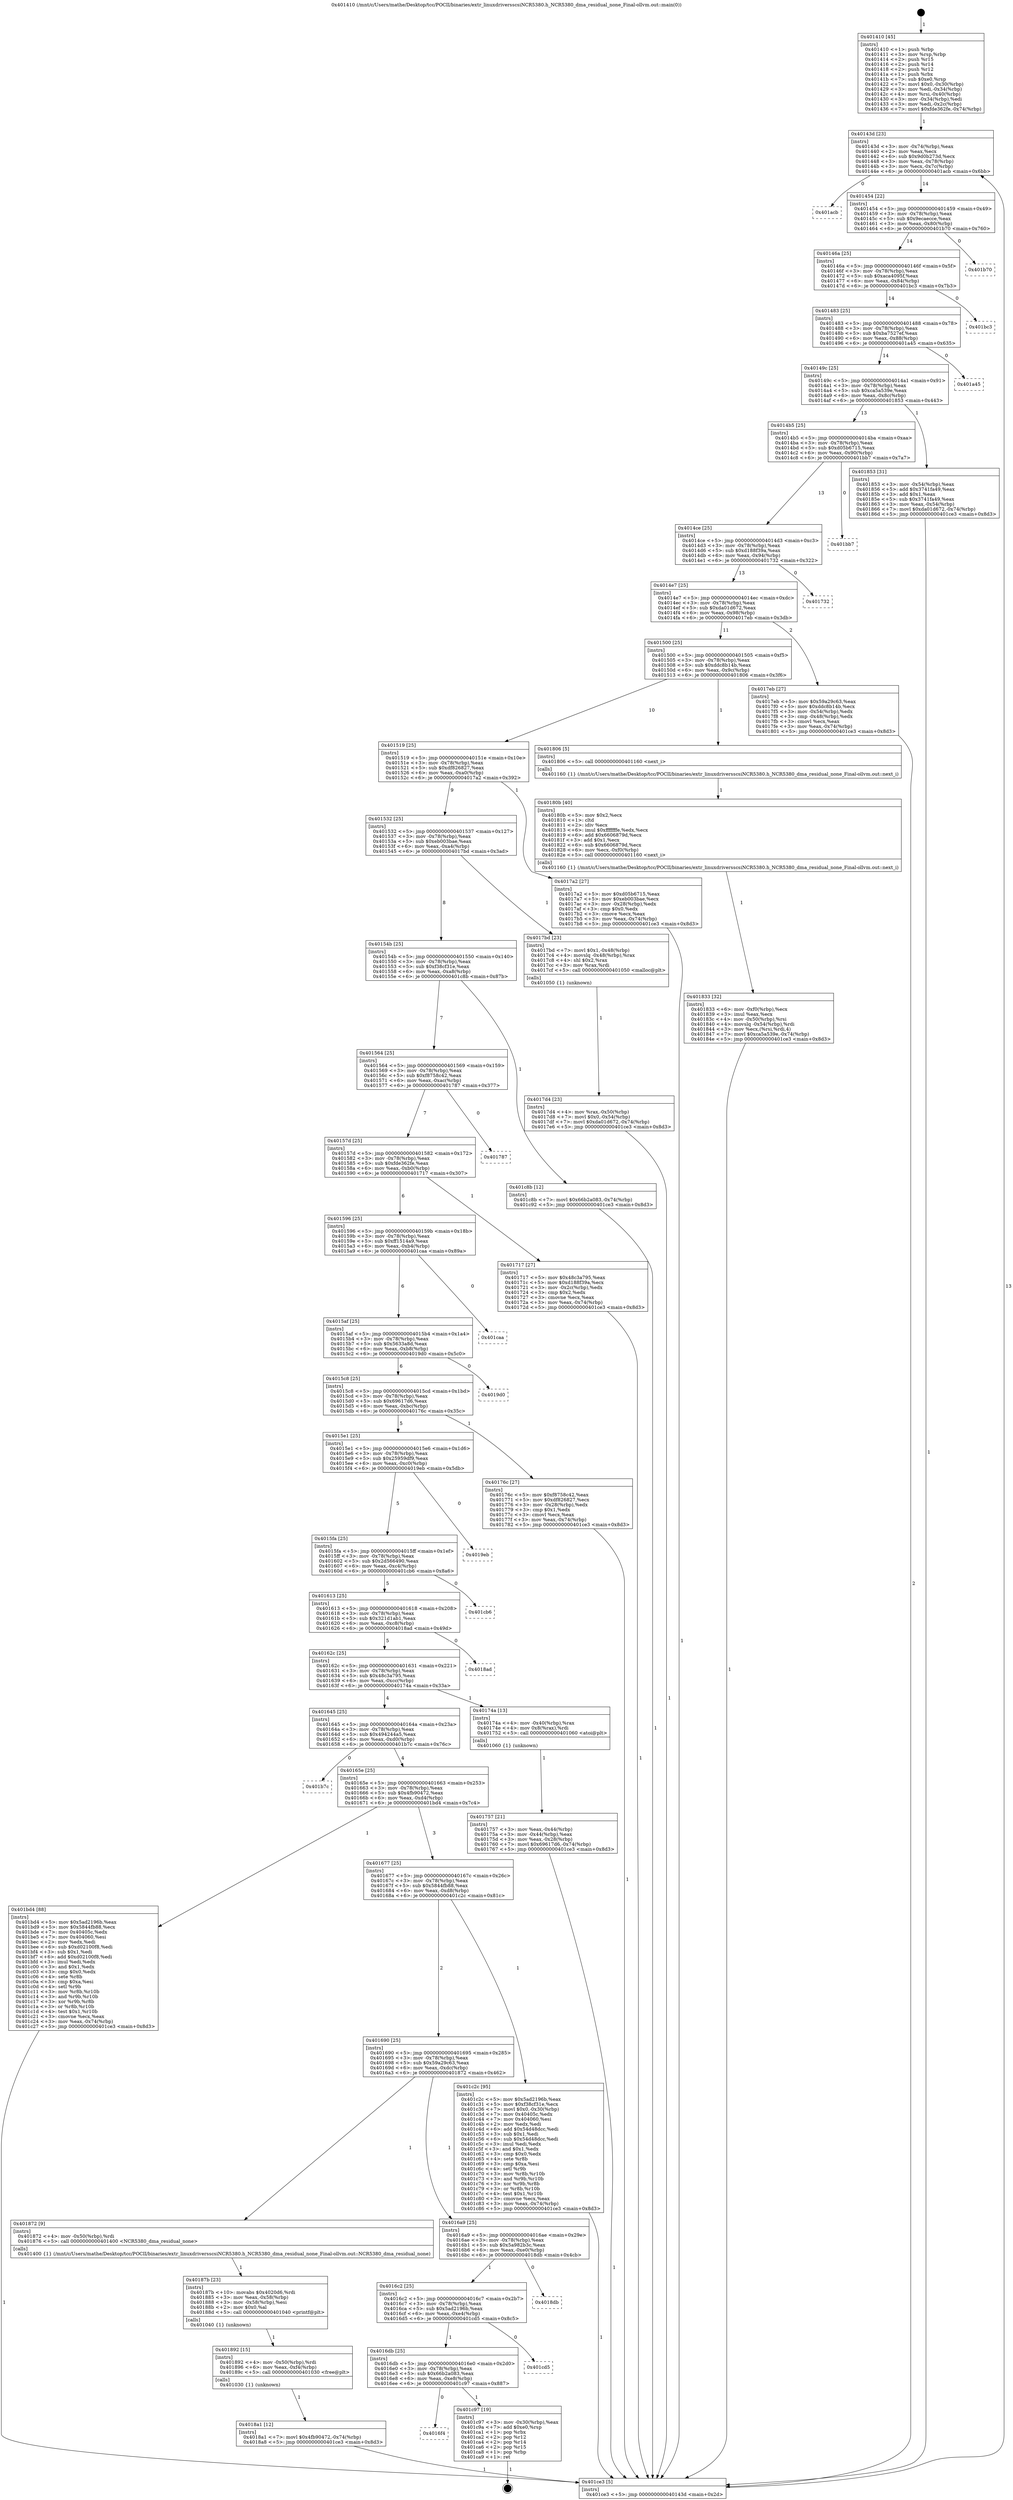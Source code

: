 digraph "0x401410" {
  label = "0x401410 (/mnt/c/Users/mathe/Desktop/tcc/POCII/binaries/extr_linuxdriversscsiNCR5380.h_NCR5380_dma_residual_none_Final-ollvm.out::main(0))"
  labelloc = "t"
  node[shape=record]

  Entry [label="",width=0.3,height=0.3,shape=circle,fillcolor=black,style=filled]
  "0x40143d" [label="{
     0x40143d [23]\l
     | [instrs]\l
     &nbsp;&nbsp;0x40143d \<+3\>: mov -0x74(%rbp),%eax\l
     &nbsp;&nbsp;0x401440 \<+2\>: mov %eax,%ecx\l
     &nbsp;&nbsp;0x401442 \<+6\>: sub $0x9d0b273d,%ecx\l
     &nbsp;&nbsp;0x401448 \<+3\>: mov %eax,-0x78(%rbp)\l
     &nbsp;&nbsp;0x40144b \<+3\>: mov %ecx,-0x7c(%rbp)\l
     &nbsp;&nbsp;0x40144e \<+6\>: je 0000000000401acb \<main+0x6bb\>\l
  }"]
  "0x401acb" [label="{
     0x401acb\l
  }", style=dashed]
  "0x401454" [label="{
     0x401454 [22]\l
     | [instrs]\l
     &nbsp;&nbsp;0x401454 \<+5\>: jmp 0000000000401459 \<main+0x49\>\l
     &nbsp;&nbsp;0x401459 \<+3\>: mov -0x78(%rbp),%eax\l
     &nbsp;&nbsp;0x40145c \<+5\>: sub $0x9ecaecce,%eax\l
     &nbsp;&nbsp;0x401461 \<+3\>: mov %eax,-0x80(%rbp)\l
     &nbsp;&nbsp;0x401464 \<+6\>: je 0000000000401b70 \<main+0x760\>\l
  }"]
  Exit [label="",width=0.3,height=0.3,shape=circle,fillcolor=black,style=filled,peripheries=2]
  "0x401b70" [label="{
     0x401b70\l
  }", style=dashed]
  "0x40146a" [label="{
     0x40146a [25]\l
     | [instrs]\l
     &nbsp;&nbsp;0x40146a \<+5\>: jmp 000000000040146f \<main+0x5f\>\l
     &nbsp;&nbsp;0x40146f \<+3\>: mov -0x78(%rbp),%eax\l
     &nbsp;&nbsp;0x401472 \<+5\>: sub $0xaca4095f,%eax\l
     &nbsp;&nbsp;0x401477 \<+6\>: mov %eax,-0x84(%rbp)\l
     &nbsp;&nbsp;0x40147d \<+6\>: je 0000000000401bc3 \<main+0x7b3\>\l
  }"]
  "0x4016f4" [label="{
     0x4016f4\l
  }", style=dashed]
  "0x401bc3" [label="{
     0x401bc3\l
  }", style=dashed]
  "0x401483" [label="{
     0x401483 [25]\l
     | [instrs]\l
     &nbsp;&nbsp;0x401483 \<+5\>: jmp 0000000000401488 \<main+0x78\>\l
     &nbsp;&nbsp;0x401488 \<+3\>: mov -0x78(%rbp),%eax\l
     &nbsp;&nbsp;0x40148b \<+5\>: sub $0xba7527ef,%eax\l
     &nbsp;&nbsp;0x401490 \<+6\>: mov %eax,-0x88(%rbp)\l
     &nbsp;&nbsp;0x401496 \<+6\>: je 0000000000401a45 \<main+0x635\>\l
  }"]
  "0x401c97" [label="{
     0x401c97 [19]\l
     | [instrs]\l
     &nbsp;&nbsp;0x401c97 \<+3\>: mov -0x30(%rbp),%eax\l
     &nbsp;&nbsp;0x401c9a \<+7\>: add $0xe0,%rsp\l
     &nbsp;&nbsp;0x401ca1 \<+1\>: pop %rbx\l
     &nbsp;&nbsp;0x401ca2 \<+2\>: pop %r12\l
     &nbsp;&nbsp;0x401ca4 \<+2\>: pop %r14\l
     &nbsp;&nbsp;0x401ca6 \<+2\>: pop %r15\l
     &nbsp;&nbsp;0x401ca8 \<+1\>: pop %rbp\l
     &nbsp;&nbsp;0x401ca9 \<+1\>: ret\l
  }"]
  "0x401a45" [label="{
     0x401a45\l
  }", style=dashed]
  "0x40149c" [label="{
     0x40149c [25]\l
     | [instrs]\l
     &nbsp;&nbsp;0x40149c \<+5\>: jmp 00000000004014a1 \<main+0x91\>\l
     &nbsp;&nbsp;0x4014a1 \<+3\>: mov -0x78(%rbp),%eax\l
     &nbsp;&nbsp;0x4014a4 \<+5\>: sub $0xca5a539e,%eax\l
     &nbsp;&nbsp;0x4014a9 \<+6\>: mov %eax,-0x8c(%rbp)\l
     &nbsp;&nbsp;0x4014af \<+6\>: je 0000000000401853 \<main+0x443\>\l
  }"]
  "0x4016db" [label="{
     0x4016db [25]\l
     | [instrs]\l
     &nbsp;&nbsp;0x4016db \<+5\>: jmp 00000000004016e0 \<main+0x2d0\>\l
     &nbsp;&nbsp;0x4016e0 \<+3\>: mov -0x78(%rbp),%eax\l
     &nbsp;&nbsp;0x4016e3 \<+5\>: sub $0x66b2a083,%eax\l
     &nbsp;&nbsp;0x4016e8 \<+6\>: mov %eax,-0xe8(%rbp)\l
     &nbsp;&nbsp;0x4016ee \<+6\>: je 0000000000401c97 \<main+0x887\>\l
  }"]
  "0x401853" [label="{
     0x401853 [31]\l
     | [instrs]\l
     &nbsp;&nbsp;0x401853 \<+3\>: mov -0x54(%rbp),%eax\l
     &nbsp;&nbsp;0x401856 \<+5\>: add $0x3741fa49,%eax\l
     &nbsp;&nbsp;0x40185b \<+3\>: add $0x1,%eax\l
     &nbsp;&nbsp;0x40185e \<+5\>: sub $0x3741fa49,%eax\l
     &nbsp;&nbsp;0x401863 \<+3\>: mov %eax,-0x54(%rbp)\l
     &nbsp;&nbsp;0x401866 \<+7\>: movl $0xda01d672,-0x74(%rbp)\l
     &nbsp;&nbsp;0x40186d \<+5\>: jmp 0000000000401ce3 \<main+0x8d3\>\l
  }"]
  "0x4014b5" [label="{
     0x4014b5 [25]\l
     | [instrs]\l
     &nbsp;&nbsp;0x4014b5 \<+5\>: jmp 00000000004014ba \<main+0xaa\>\l
     &nbsp;&nbsp;0x4014ba \<+3\>: mov -0x78(%rbp),%eax\l
     &nbsp;&nbsp;0x4014bd \<+5\>: sub $0xd05b6715,%eax\l
     &nbsp;&nbsp;0x4014c2 \<+6\>: mov %eax,-0x90(%rbp)\l
     &nbsp;&nbsp;0x4014c8 \<+6\>: je 0000000000401bb7 \<main+0x7a7\>\l
  }"]
  "0x401cd5" [label="{
     0x401cd5\l
  }", style=dashed]
  "0x401bb7" [label="{
     0x401bb7\l
  }", style=dashed]
  "0x4014ce" [label="{
     0x4014ce [25]\l
     | [instrs]\l
     &nbsp;&nbsp;0x4014ce \<+5\>: jmp 00000000004014d3 \<main+0xc3\>\l
     &nbsp;&nbsp;0x4014d3 \<+3\>: mov -0x78(%rbp),%eax\l
     &nbsp;&nbsp;0x4014d6 \<+5\>: sub $0xd188f39a,%eax\l
     &nbsp;&nbsp;0x4014db \<+6\>: mov %eax,-0x94(%rbp)\l
     &nbsp;&nbsp;0x4014e1 \<+6\>: je 0000000000401732 \<main+0x322\>\l
  }"]
  "0x4016c2" [label="{
     0x4016c2 [25]\l
     | [instrs]\l
     &nbsp;&nbsp;0x4016c2 \<+5\>: jmp 00000000004016c7 \<main+0x2b7\>\l
     &nbsp;&nbsp;0x4016c7 \<+3\>: mov -0x78(%rbp),%eax\l
     &nbsp;&nbsp;0x4016ca \<+5\>: sub $0x5ad2196b,%eax\l
     &nbsp;&nbsp;0x4016cf \<+6\>: mov %eax,-0xe4(%rbp)\l
     &nbsp;&nbsp;0x4016d5 \<+6\>: je 0000000000401cd5 \<main+0x8c5\>\l
  }"]
  "0x401732" [label="{
     0x401732\l
  }", style=dashed]
  "0x4014e7" [label="{
     0x4014e7 [25]\l
     | [instrs]\l
     &nbsp;&nbsp;0x4014e7 \<+5\>: jmp 00000000004014ec \<main+0xdc\>\l
     &nbsp;&nbsp;0x4014ec \<+3\>: mov -0x78(%rbp),%eax\l
     &nbsp;&nbsp;0x4014ef \<+5\>: sub $0xda01d672,%eax\l
     &nbsp;&nbsp;0x4014f4 \<+6\>: mov %eax,-0x98(%rbp)\l
     &nbsp;&nbsp;0x4014fa \<+6\>: je 00000000004017eb \<main+0x3db\>\l
  }"]
  "0x4018db" [label="{
     0x4018db\l
  }", style=dashed]
  "0x4017eb" [label="{
     0x4017eb [27]\l
     | [instrs]\l
     &nbsp;&nbsp;0x4017eb \<+5\>: mov $0x59a29c63,%eax\l
     &nbsp;&nbsp;0x4017f0 \<+5\>: mov $0xddc8b14b,%ecx\l
     &nbsp;&nbsp;0x4017f5 \<+3\>: mov -0x54(%rbp),%edx\l
     &nbsp;&nbsp;0x4017f8 \<+3\>: cmp -0x48(%rbp),%edx\l
     &nbsp;&nbsp;0x4017fb \<+3\>: cmovl %ecx,%eax\l
     &nbsp;&nbsp;0x4017fe \<+3\>: mov %eax,-0x74(%rbp)\l
     &nbsp;&nbsp;0x401801 \<+5\>: jmp 0000000000401ce3 \<main+0x8d3\>\l
  }"]
  "0x401500" [label="{
     0x401500 [25]\l
     | [instrs]\l
     &nbsp;&nbsp;0x401500 \<+5\>: jmp 0000000000401505 \<main+0xf5\>\l
     &nbsp;&nbsp;0x401505 \<+3\>: mov -0x78(%rbp),%eax\l
     &nbsp;&nbsp;0x401508 \<+5\>: sub $0xddc8b14b,%eax\l
     &nbsp;&nbsp;0x40150d \<+6\>: mov %eax,-0x9c(%rbp)\l
     &nbsp;&nbsp;0x401513 \<+6\>: je 0000000000401806 \<main+0x3f6\>\l
  }"]
  "0x4018a1" [label="{
     0x4018a1 [12]\l
     | [instrs]\l
     &nbsp;&nbsp;0x4018a1 \<+7\>: movl $0x4fb90472,-0x74(%rbp)\l
     &nbsp;&nbsp;0x4018a8 \<+5\>: jmp 0000000000401ce3 \<main+0x8d3\>\l
  }"]
  "0x401806" [label="{
     0x401806 [5]\l
     | [instrs]\l
     &nbsp;&nbsp;0x401806 \<+5\>: call 0000000000401160 \<next_i\>\l
     | [calls]\l
     &nbsp;&nbsp;0x401160 \{1\} (/mnt/c/Users/mathe/Desktop/tcc/POCII/binaries/extr_linuxdriversscsiNCR5380.h_NCR5380_dma_residual_none_Final-ollvm.out::next_i)\l
  }"]
  "0x401519" [label="{
     0x401519 [25]\l
     | [instrs]\l
     &nbsp;&nbsp;0x401519 \<+5\>: jmp 000000000040151e \<main+0x10e\>\l
     &nbsp;&nbsp;0x40151e \<+3\>: mov -0x78(%rbp),%eax\l
     &nbsp;&nbsp;0x401521 \<+5\>: sub $0xdf826827,%eax\l
     &nbsp;&nbsp;0x401526 \<+6\>: mov %eax,-0xa0(%rbp)\l
     &nbsp;&nbsp;0x40152c \<+6\>: je 00000000004017a2 \<main+0x392\>\l
  }"]
  "0x401892" [label="{
     0x401892 [15]\l
     | [instrs]\l
     &nbsp;&nbsp;0x401892 \<+4\>: mov -0x50(%rbp),%rdi\l
     &nbsp;&nbsp;0x401896 \<+6\>: mov %eax,-0xf4(%rbp)\l
     &nbsp;&nbsp;0x40189c \<+5\>: call 0000000000401030 \<free@plt\>\l
     | [calls]\l
     &nbsp;&nbsp;0x401030 \{1\} (unknown)\l
  }"]
  "0x4017a2" [label="{
     0x4017a2 [27]\l
     | [instrs]\l
     &nbsp;&nbsp;0x4017a2 \<+5\>: mov $0xd05b6715,%eax\l
     &nbsp;&nbsp;0x4017a7 \<+5\>: mov $0xeb003bae,%ecx\l
     &nbsp;&nbsp;0x4017ac \<+3\>: mov -0x28(%rbp),%edx\l
     &nbsp;&nbsp;0x4017af \<+3\>: cmp $0x0,%edx\l
     &nbsp;&nbsp;0x4017b2 \<+3\>: cmove %ecx,%eax\l
     &nbsp;&nbsp;0x4017b5 \<+3\>: mov %eax,-0x74(%rbp)\l
     &nbsp;&nbsp;0x4017b8 \<+5\>: jmp 0000000000401ce3 \<main+0x8d3\>\l
  }"]
  "0x401532" [label="{
     0x401532 [25]\l
     | [instrs]\l
     &nbsp;&nbsp;0x401532 \<+5\>: jmp 0000000000401537 \<main+0x127\>\l
     &nbsp;&nbsp;0x401537 \<+3\>: mov -0x78(%rbp),%eax\l
     &nbsp;&nbsp;0x40153a \<+5\>: sub $0xeb003bae,%eax\l
     &nbsp;&nbsp;0x40153f \<+6\>: mov %eax,-0xa4(%rbp)\l
     &nbsp;&nbsp;0x401545 \<+6\>: je 00000000004017bd \<main+0x3ad\>\l
  }"]
  "0x40187b" [label="{
     0x40187b [23]\l
     | [instrs]\l
     &nbsp;&nbsp;0x40187b \<+10\>: movabs $0x4020d6,%rdi\l
     &nbsp;&nbsp;0x401885 \<+3\>: mov %eax,-0x58(%rbp)\l
     &nbsp;&nbsp;0x401888 \<+3\>: mov -0x58(%rbp),%esi\l
     &nbsp;&nbsp;0x40188b \<+2\>: mov $0x0,%al\l
     &nbsp;&nbsp;0x40188d \<+5\>: call 0000000000401040 \<printf@plt\>\l
     | [calls]\l
     &nbsp;&nbsp;0x401040 \{1\} (unknown)\l
  }"]
  "0x4017bd" [label="{
     0x4017bd [23]\l
     | [instrs]\l
     &nbsp;&nbsp;0x4017bd \<+7\>: movl $0x1,-0x48(%rbp)\l
     &nbsp;&nbsp;0x4017c4 \<+4\>: movslq -0x48(%rbp),%rax\l
     &nbsp;&nbsp;0x4017c8 \<+4\>: shl $0x2,%rax\l
     &nbsp;&nbsp;0x4017cc \<+3\>: mov %rax,%rdi\l
     &nbsp;&nbsp;0x4017cf \<+5\>: call 0000000000401050 \<malloc@plt\>\l
     | [calls]\l
     &nbsp;&nbsp;0x401050 \{1\} (unknown)\l
  }"]
  "0x40154b" [label="{
     0x40154b [25]\l
     | [instrs]\l
     &nbsp;&nbsp;0x40154b \<+5\>: jmp 0000000000401550 \<main+0x140\>\l
     &nbsp;&nbsp;0x401550 \<+3\>: mov -0x78(%rbp),%eax\l
     &nbsp;&nbsp;0x401553 \<+5\>: sub $0xf38cf31e,%eax\l
     &nbsp;&nbsp;0x401558 \<+6\>: mov %eax,-0xa8(%rbp)\l
     &nbsp;&nbsp;0x40155e \<+6\>: je 0000000000401c8b \<main+0x87b\>\l
  }"]
  "0x4016a9" [label="{
     0x4016a9 [25]\l
     | [instrs]\l
     &nbsp;&nbsp;0x4016a9 \<+5\>: jmp 00000000004016ae \<main+0x29e\>\l
     &nbsp;&nbsp;0x4016ae \<+3\>: mov -0x78(%rbp),%eax\l
     &nbsp;&nbsp;0x4016b1 \<+5\>: sub $0x5a982b3c,%eax\l
     &nbsp;&nbsp;0x4016b6 \<+6\>: mov %eax,-0xe0(%rbp)\l
     &nbsp;&nbsp;0x4016bc \<+6\>: je 00000000004018db \<main+0x4cb\>\l
  }"]
  "0x401c8b" [label="{
     0x401c8b [12]\l
     | [instrs]\l
     &nbsp;&nbsp;0x401c8b \<+7\>: movl $0x66b2a083,-0x74(%rbp)\l
     &nbsp;&nbsp;0x401c92 \<+5\>: jmp 0000000000401ce3 \<main+0x8d3\>\l
  }"]
  "0x401564" [label="{
     0x401564 [25]\l
     | [instrs]\l
     &nbsp;&nbsp;0x401564 \<+5\>: jmp 0000000000401569 \<main+0x159\>\l
     &nbsp;&nbsp;0x401569 \<+3\>: mov -0x78(%rbp),%eax\l
     &nbsp;&nbsp;0x40156c \<+5\>: sub $0xf8758c42,%eax\l
     &nbsp;&nbsp;0x401571 \<+6\>: mov %eax,-0xac(%rbp)\l
     &nbsp;&nbsp;0x401577 \<+6\>: je 0000000000401787 \<main+0x377\>\l
  }"]
  "0x401872" [label="{
     0x401872 [9]\l
     | [instrs]\l
     &nbsp;&nbsp;0x401872 \<+4\>: mov -0x50(%rbp),%rdi\l
     &nbsp;&nbsp;0x401876 \<+5\>: call 0000000000401400 \<NCR5380_dma_residual_none\>\l
     | [calls]\l
     &nbsp;&nbsp;0x401400 \{1\} (/mnt/c/Users/mathe/Desktop/tcc/POCII/binaries/extr_linuxdriversscsiNCR5380.h_NCR5380_dma_residual_none_Final-ollvm.out::NCR5380_dma_residual_none)\l
  }"]
  "0x401787" [label="{
     0x401787\l
  }", style=dashed]
  "0x40157d" [label="{
     0x40157d [25]\l
     | [instrs]\l
     &nbsp;&nbsp;0x40157d \<+5\>: jmp 0000000000401582 \<main+0x172\>\l
     &nbsp;&nbsp;0x401582 \<+3\>: mov -0x78(%rbp),%eax\l
     &nbsp;&nbsp;0x401585 \<+5\>: sub $0xfde362fe,%eax\l
     &nbsp;&nbsp;0x40158a \<+6\>: mov %eax,-0xb0(%rbp)\l
     &nbsp;&nbsp;0x401590 \<+6\>: je 0000000000401717 \<main+0x307\>\l
  }"]
  "0x401690" [label="{
     0x401690 [25]\l
     | [instrs]\l
     &nbsp;&nbsp;0x401690 \<+5\>: jmp 0000000000401695 \<main+0x285\>\l
     &nbsp;&nbsp;0x401695 \<+3\>: mov -0x78(%rbp),%eax\l
     &nbsp;&nbsp;0x401698 \<+5\>: sub $0x59a29c63,%eax\l
     &nbsp;&nbsp;0x40169d \<+6\>: mov %eax,-0xdc(%rbp)\l
     &nbsp;&nbsp;0x4016a3 \<+6\>: je 0000000000401872 \<main+0x462\>\l
  }"]
  "0x401717" [label="{
     0x401717 [27]\l
     | [instrs]\l
     &nbsp;&nbsp;0x401717 \<+5\>: mov $0x48c3a795,%eax\l
     &nbsp;&nbsp;0x40171c \<+5\>: mov $0xd188f39a,%ecx\l
     &nbsp;&nbsp;0x401721 \<+3\>: mov -0x2c(%rbp),%edx\l
     &nbsp;&nbsp;0x401724 \<+3\>: cmp $0x2,%edx\l
     &nbsp;&nbsp;0x401727 \<+3\>: cmovne %ecx,%eax\l
     &nbsp;&nbsp;0x40172a \<+3\>: mov %eax,-0x74(%rbp)\l
     &nbsp;&nbsp;0x40172d \<+5\>: jmp 0000000000401ce3 \<main+0x8d3\>\l
  }"]
  "0x401596" [label="{
     0x401596 [25]\l
     | [instrs]\l
     &nbsp;&nbsp;0x401596 \<+5\>: jmp 000000000040159b \<main+0x18b\>\l
     &nbsp;&nbsp;0x40159b \<+3\>: mov -0x78(%rbp),%eax\l
     &nbsp;&nbsp;0x40159e \<+5\>: sub $0xff1514a9,%eax\l
     &nbsp;&nbsp;0x4015a3 \<+6\>: mov %eax,-0xb4(%rbp)\l
     &nbsp;&nbsp;0x4015a9 \<+6\>: je 0000000000401caa \<main+0x89a\>\l
  }"]
  "0x401ce3" [label="{
     0x401ce3 [5]\l
     | [instrs]\l
     &nbsp;&nbsp;0x401ce3 \<+5\>: jmp 000000000040143d \<main+0x2d\>\l
  }"]
  "0x401410" [label="{
     0x401410 [45]\l
     | [instrs]\l
     &nbsp;&nbsp;0x401410 \<+1\>: push %rbp\l
     &nbsp;&nbsp;0x401411 \<+3\>: mov %rsp,%rbp\l
     &nbsp;&nbsp;0x401414 \<+2\>: push %r15\l
     &nbsp;&nbsp;0x401416 \<+2\>: push %r14\l
     &nbsp;&nbsp;0x401418 \<+2\>: push %r12\l
     &nbsp;&nbsp;0x40141a \<+1\>: push %rbx\l
     &nbsp;&nbsp;0x40141b \<+7\>: sub $0xe0,%rsp\l
     &nbsp;&nbsp;0x401422 \<+7\>: movl $0x0,-0x30(%rbp)\l
     &nbsp;&nbsp;0x401429 \<+3\>: mov %edi,-0x34(%rbp)\l
     &nbsp;&nbsp;0x40142c \<+4\>: mov %rsi,-0x40(%rbp)\l
     &nbsp;&nbsp;0x401430 \<+3\>: mov -0x34(%rbp),%edi\l
     &nbsp;&nbsp;0x401433 \<+3\>: mov %edi,-0x2c(%rbp)\l
     &nbsp;&nbsp;0x401436 \<+7\>: movl $0xfde362fe,-0x74(%rbp)\l
  }"]
  "0x401c2c" [label="{
     0x401c2c [95]\l
     | [instrs]\l
     &nbsp;&nbsp;0x401c2c \<+5\>: mov $0x5ad2196b,%eax\l
     &nbsp;&nbsp;0x401c31 \<+5\>: mov $0xf38cf31e,%ecx\l
     &nbsp;&nbsp;0x401c36 \<+7\>: movl $0x0,-0x30(%rbp)\l
     &nbsp;&nbsp;0x401c3d \<+7\>: mov 0x40405c,%edx\l
     &nbsp;&nbsp;0x401c44 \<+7\>: mov 0x404060,%esi\l
     &nbsp;&nbsp;0x401c4b \<+2\>: mov %edx,%edi\l
     &nbsp;&nbsp;0x401c4d \<+6\>: add $0x54d48dcc,%edi\l
     &nbsp;&nbsp;0x401c53 \<+3\>: sub $0x1,%edi\l
     &nbsp;&nbsp;0x401c56 \<+6\>: sub $0x54d48dcc,%edi\l
     &nbsp;&nbsp;0x401c5c \<+3\>: imul %edi,%edx\l
     &nbsp;&nbsp;0x401c5f \<+3\>: and $0x1,%edx\l
     &nbsp;&nbsp;0x401c62 \<+3\>: cmp $0x0,%edx\l
     &nbsp;&nbsp;0x401c65 \<+4\>: sete %r8b\l
     &nbsp;&nbsp;0x401c69 \<+3\>: cmp $0xa,%esi\l
     &nbsp;&nbsp;0x401c6c \<+4\>: setl %r9b\l
     &nbsp;&nbsp;0x401c70 \<+3\>: mov %r8b,%r10b\l
     &nbsp;&nbsp;0x401c73 \<+3\>: and %r9b,%r10b\l
     &nbsp;&nbsp;0x401c76 \<+3\>: xor %r9b,%r8b\l
     &nbsp;&nbsp;0x401c79 \<+3\>: or %r8b,%r10b\l
     &nbsp;&nbsp;0x401c7c \<+4\>: test $0x1,%r10b\l
     &nbsp;&nbsp;0x401c80 \<+3\>: cmovne %ecx,%eax\l
     &nbsp;&nbsp;0x401c83 \<+3\>: mov %eax,-0x74(%rbp)\l
     &nbsp;&nbsp;0x401c86 \<+5\>: jmp 0000000000401ce3 \<main+0x8d3\>\l
  }"]
  "0x401caa" [label="{
     0x401caa\l
  }", style=dashed]
  "0x4015af" [label="{
     0x4015af [25]\l
     | [instrs]\l
     &nbsp;&nbsp;0x4015af \<+5\>: jmp 00000000004015b4 \<main+0x1a4\>\l
     &nbsp;&nbsp;0x4015b4 \<+3\>: mov -0x78(%rbp),%eax\l
     &nbsp;&nbsp;0x4015b7 \<+5\>: sub $0x5633a8d,%eax\l
     &nbsp;&nbsp;0x4015bc \<+6\>: mov %eax,-0xb8(%rbp)\l
     &nbsp;&nbsp;0x4015c2 \<+6\>: je 00000000004019d0 \<main+0x5c0\>\l
  }"]
  "0x401677" [label="{
     0x401677 [25]\l
     | [instrs]\l
     &nbsp;&nbsp;0x401677 \<+5\>: jmp 000000000040167c \<main+0x26c\>\l
     &nbsp;&nbsp;0x40167c \<+3\>: mov -0x78(%rbp),%eax\l
     &nbsp;&nbsp;0x40167f \<+5\>: sub $0x5844fb88,%eax\l
     &nbsp;&nbsp;0x401684 \<+6\>: mov %eax,-0xd8(%rbp)\l
     &nbsp;&nbsp;0x40168a \<+6\>: je 0000000000401c2c \<main+0x81c\>\l
  }"]
  "0x4019d0" [label="{
     0x4019d0\l
  }", style=dashed]
  "0x4015c8" [label="{
     0x4015c8 [25]\l
     | [instrs]\l
     &nbsp;&nbsp;0x4015c8 \<+5\>: jmp 00000000004015cd \<main+0x1bd\>\l
     &nbsp;&nbsp;0x4015cd \<+3\>: mov -0x78(%rbp),%eax\l
     &nbsp;&nbsp;0x4015d0 \<+5\>: sub $0x69617d6,%eax\l
     &nbsp;&nbsp;0x4015d5 \<+6\>: mov %eax,-0xbc(%rbp)\l
     &nbsp;&nbsp;0x4015db \<+6\>: je 000000000040176c \<main+0x35c\>\l
  }"]
  "0x401bd4" [label="{
     0x401bd4 [88]\l
     | [instrs]\l
     &nbsp;&nbsp;0x401bd4 \<+5\>: mov $0x5ad2196b,%eax\l
     &nbsp;&nbsp;0x401bd9 \<+5\>: mov $0x5844fb88,%ecx\l
     &nbsp;&nbsp;0x401bde \<+7\>: mov 0x40405c,%edx\l
     &nbsp;&nbsp;0x401be5 \<+7\>: mov 0x404060,%esi\l
     &nbsp;&nbsp;0x401bec \<+2\>: mov %edx,%edi\l
     &nbsp;&nbsp;0x401bee \<+6\>: sub $0xd02100f8,%edi\l
     &nbsp;&nbsp;0x401bf4 \<+3\>: sub $0x1,%edi\l
     &nbsp;&nbsp;0x401bf7 \<+6\>: add $0xd02100f8,%edi\l
     &nbsp;&nbsp;0x401bfd \<+3\>: imul %edi,%edx\l
     &nbsp;&nbsp;0x401c00 \<+3\>: and $0x1,%edx\l
     &nbsp;&nbsp;0x401c03 \<+3\>: cmp $0x0,%edx\l
     &nbsp;&nbsp;0x401c06 \<+4\>: sete %r8b\l
     &nbsp;&nbsp;0x401c0a \<+3\>: cmp $0xa,%esi\l
     &nbsp;&nbsp;0x401c0d \<+4\>: setl %r9b\l
     &nbsp;&nbsp;0x401c11 \<+3\>: mov %r8b,%r10b\l
     &nbsp;&nbsp;0x401c14 \<+3\>: and %r9b,%r10b\l
     &nbsp;&nbsp;0x401c17 \<+3\>: xor %r9b,%r8b\l
     &nbsp;&nbsp;0x401c1a \<+3\>: or %r8b,%r10b\l
     &nbsp;&nbsp;0x401c1d \<+4\>: test $0x1,%r10b\l
     &nbsp;&nbsp;0x401c21 \<+3\>: cmovne %ecx,%eax\l
     &nbsp;&nbsp;0x401c24 \<+3\>: mov %eax,-0x74(%rbp)\l
     &nbsp;&nbsp;0x401c27 \<+5\>: jmp 0000000000401ce3 \<main+0x8d3\>\l
  }"]
  "0x40176c" [label="{
     0x40176c [27]\l
     | [instrs]\l
     &nbsp;&nbsp;0x40176c \<+5\>: mov $0xf8758c42,%eax\l
     &nbsp;&nbsp;0x401771 \<+5\>: mov $0xdf826827,%ecx\l
     &nbsp;&nbsp;0x401776 \<+3\>: mov -0x28(%rbp),%edx\l
     &nbsp;&nbsp;0x401779 \<+3\>: cmp $0x1,%edx\l
     &nbsp;&nbsp;0x40177c \<+3\>: cmovl %ecx,%eax\l
     &nbsp;&nbsp;0x40177f \<+3\>: mov %eax,-0x74(%rbp)\l
     &nbsp;&nbsp;0x401782 \<+5\>: jmp 0000000000401ce3 \<main+0x8d3\>\l
  }"]
  "0x4015e1" [label="{
     0x4015e1 [25]\l
     | [instrs]\l
     &nbsp;&nbsp;0x4015e1 \<+5\>: jmp 00000000004015e6 \<main+0x1d6\>\l
     &nbsp;&nbsp;0x4015e6 \<+3\>: mov -0x78(%rbp),%eax\l
     &nbsp;&nbsp;0x4015e9 \<+5\>: sub $0x25959df9,%eax\l
     &nbsp;&nbsp;0x4015ee \<+6\>: mov %eax,-0xc0(%rbp)\l
     &nbsp;&nbsp;0x4015f4 \<+6\>: je 00000000004019eb \<main+0x5db\>\l
  }"]
  "0x40165e" [label="{
     0x40165e [25]\l
     | [instrs]\l
     &nbsp;&nbsp;0x40165e \<+5\>: jmp 0000000000401663 \<main+0x253\>\l
     &nbsp;&nbsp;0x401663 \<+3\>: mov -0x78(%rbp),%eax\l
     &nbsp;&nbsp;0x401666 \<+5\>: sub $0x4fb90472,%eax\l
     &nbsp;&nbsp;0x40166b \<+6\>: mov %eax,-0xd4(%rbp)\l
     &nbsp;&nbsp;0x401671 \<+6\>: je 0000000000401bd4 \<main+0x7c4\>\l
  }"]
  "0x4019eb" [label="{
     0x4019eb\l
  }", style=dashed]
  "0x4015fa" [label="{
     0x4015fa [25]\l
     | [instrs]\l
     &nbsp;&nbsp;0x4015fa \<+5\>: jmp 00000000004015ff \<main+0x1ef\>\l
     &nbsp;&nbsp;0x4015ff \<+3\>: mov -0x78(%rbp),%eax\l
     &nbsp;&nbsp;0x401602 \<+5\>: sub $0x2d566490,%eax\l
     &nbsp;&nbsp;0x401607 \<+6\>: mov %eax,-0xc4(%rbp)\l
     &nbsp;&nbsp;0x40160d \<+6\>: je 0000000000401cb6 \<main+0x8a6\>\l
  }"]
  "0x401b7c" [label="{
     0x401b7c\l
  }", style=dashed]
  "0x401cb6" [label="{
     0x401cb6\l
  }", style=dashed]
  "0x401613" [label="{
     0x401613 [25]\l
     | [instrs]\l
     &nbsp;&nbsp;0x401613 \<+5\>: jmp 0000000000401618 \<main+0x208\>\l
     &nbsp;&nbsp;0x401618 \<+3\>: mov -0x78(%rbp),%eax\l
     &nbsp;&nbsp;0x40161b \<+5\>: sub $0x321d1ab1,%eax\l
     &nbsp;&nbsp;0x401620 \<+6\>: mov %eax,-0xc8(%rbp)\l
     &nbsp;&nbsp;0x401626 \<+6\>: je 00000000004018ad \<main+0x49d\>\l
  }"]
  "0x401833" [label="{
     0x401833 [32]\l
     | [instrs]\l
     &nbsp;&nbsp;0x401833 \<+6\>: mov -0xf0(%rbp),%ecx\l
     &nbsp;&nbsp;0x401839 \<+3\>: imul %eax,%ecx\l
     &nbsp;&nbsp;0x40183c \<+4\>: mov -0x50(%rbp),%rsi\l
     &nbsp;&nbsp;0x401840 \<+4\>: movslq -0x54(%rbp),%rdi\l
     &nbsp;&nbsp;0x401844 \<+3\>: mov %ecx,(%rsi,%rdi,4)\l
     &nbsp;&nbsp;0x401847 \<+7\>: movl $0xca5a539e,-0x74(%rbp)\l
     &nbsp;&nbsp;0x40184e \<+5\>: jmp 0000000000401ce3 \<main+0x8d3\>\l
  }"]
  "0x4018ad" [label="{
     0x4018ad\l
  }", style=dashed]
  "0x40162c" [label="{
     0x40162c [25]\l
     | [instrs]\l
     &nbsp;&nbsp;0x40162c \<+5\>: jmp 0000000000401631 \<main+0x221\>\l
     &nbsp;&nbsp;0x401631 \<+3\>: mov -0x78(%rbp),%eax\l
     &nbsp;&nbsp;0x401634 \<+5\>: sub $0x48c3a795,%eax\l
     &nbsp;&nbsp;0x401639 \<+6\>: mov %eax,-0xcc(%rbp)\l
     &nbsp;&nbsp;0x40163f \<+6\>: je 000000000040174a \<main+0x33a\>\l
  }"]
  "0x40180b" [label="{
     0x40180b [40]\l
     | [instrs]\l
     &nbsp;&nbsp;0x40180b \<+5\>: mov $0x2,%ecx\l
     &nbsp;&nbsp;0x401810 \<+1\>: cltd\l
     &nbsp;&nbsp;0x401811 \<+2\>: idiv %ecx\l
     &nbsp;&nbsp;0x401813 \<+6\>: imul $0xfffffffe,%edx,%ecx\l
     &nbsp;&nbsp;0x401819 \<+6\>: add $0x6606879d,%ecx\l
     &nbsp;&nbsp;0x40181f \<+3\>: add $0x1,%ecx\l
     &nbsp;&nbsp;0x401822 \<+6\>: sub $0x6606879d,%ecx\l
     &nbsp;&nbsp;0x401828 \<+6\>: mov %ecx,-0xf0(%rbp)\l
     &nbsp;&nbsp;0x40182e \<+5\>: call 0000000000401160 \<next_i\>\l
     | [calls]\l
     &nbsp;&nbsp;0x401160 \{1\} (/mnt/c/Users/mathe/Desktop/tcc/POCII/binaries/extr_linuxdriversscsiNCR5380.h_NCR5380_dma_residual_none_Final-ollvm.out::next_i)\l
  }"]
  "0x40174a" [label="{
     0x40174a [13]\l
     | [instrs]\l
     &nbsp;&nbsp;0x40174a \<+4\>: mov -0x40(%rbp),%rax\l
     &nbsp;&nbsp;0x40174e \<+4\>: mov 0x8(%rax),%rdi\l
     &nbsp;&nbsp;0x401752 \<+5\>: call 0000000000401060 \<atoi@plt\>\l
     | [calls]\l
     &nbsp;&nbsp;0x401060 \{1\} (unknown)\l
  }"]
  "0x401645" [label="{
     0x401645 [25]\l
     | [instrs]\l
     &nbsp;&nbsp;0x401645 \<+5\>: jmp 000000000040164a \<main+0x23a\>\l
     &nbsp;&nbsp;0x40164a \<+3\>: mov -0x78(%rbp),%eax\l
     &nbsp;&nbsp;0x40164d \<+5\>: sub $0x494244a5,%eax\l
     &nbsp;&nbsp;0x401652 \<+6\>: mov %eax,-0xd0(%rbp)\l
     &nbsp;&nbsp;0x401658 \<+6\>: je 0000000000401b7c \<main+0x76c\>\l
  }"]
  "0x401757" [label="{
     0x401757 [21]\l
     | [instrs]\l
     &nbsp;&nbsp;0x401757 \<+3\>: mov %eax,-0x44(%rbp)\l
     &nbsp;&nbsp;0x40175a \<+3\>: mov -0x44(%rbp),%eax\l
     &nbsp;&nbsp;0x40175d \<+3\>: mov %eax,-0x28(%rbp)\l
     &nbsp;&nbsp;0x401760 \<+7\>: movl $0x69617d6,-0x74(%rbp)\l
     &nbsp;&nbsp;0x401767 \<+5\>: jmp 0000000000401ce3 \<main+0x8d3\>\l
  }"]
  "0x4017d4" [label="{
     0x4017d4 [23]\l
     | [instrs]\l
     &nbsp;&nbsp;0x4017d4 \<+4\>: mov %rax,-0x50(%rbp)\l
     &nbsp;&nbsp;0x4017d8 \<+7\>: movl $0x0,-0x54(%rbp)\l
     &nbsp;&nbsp;0x4017df \<+7\>: movl $0xda01d672,-0x74(%rbp)\l
     &nbsp;&nbsp;0x4017e6 \<+5\>: jmp 0000000000401ce3 \<main+0x8d3\>\l
  }"]
  Entry -> "0x401410" [label=" 1"]
  "0x40143d" -> "0x401acb" [label=" 0"]
  "0x40143d" -> "0x401454" [label=" 14"]
  "0x401c97" -> Exit [label=" 1"]
  "0x401454" -> "0x401b70" [label=" 0"]
  "0x401454" -> "0x40146a" [label=" 14"]
  "0x4016db" -> "0x4016f4" [label=" 0"]
  "0x40146a" -> "0x401bc3" [label=" 0"]
  "0x40146a" -> "0x401483" [label=" 14"]
  "0x4016db" -> "0x401c97" [label=" 1"]
  "0x401483" -> "0x401a45" [label=" 0"]
  "0x401483" -> "0x40149c" [label=" 14"]
  "0x4016c2" -> "0x4016db" [label=" 1"]
  "0x40149c" -> "0x401853" [label=" 1"]
  "0x40149c" -> "0x4014b5" [label=" 13"]
  "0x4016c2" -> "0x401cd5" [label=" 0"]
  "0x4014b5" -> "0x401bb7" [label=" 0"]
  "0x4014b5" -> "0x4014ce" [label=" 13"]
  "0x4016a9" -> "0x4016c2" [label=" 1"]
  "0x4014ce" -> "0x401732" [label=" 0"]
  "0x4014ce" -> "0x4014e7" [label=" 13"]
  "0x4016a9" -> "0x4018db" [label=" 0"]
  "0x4014e7" -> "0x4017eb" [label=" 2"]
  "0x4014e7" -> "0x401500" [label=" 11"]
  "0x401c8b" -> "0x401ce3" [label=" 1"]
  "0x401500" -> "0x401806" [label=" 1"]
  "0x401500" -> "0x401519" [label=" 10"]
  "0x401c2c" -> "0x401ce3" [label=" 1"]
  "0x401519" -> "0x4017a2" [label=" 1"]
  "0x401519" -> "0x401532" [label=" 9"]
  "0x401bd4" -> "0x401ce3" [label=" 1"]
  "0x401532" -> "0x4017bd" [label=" 1"]
  "0x401532" -> "0x40154b" [label=" 8"]
  "0x4018a1" -> "0x401ce3" [label=" 1"]
  "0x40154b" -> "0x401c8b" [label=" 1"]
  "0x40154b" -> "0x401564" [label=" 7"]
  "0x401892" -> "0x4018a1" [label=" 1"]
  "0x401564" -> "0x401787" [label=" 0"]
  "0x401564" -> "0x40157d" [label=" 7"]
  "0x40187b" -> "0x401892" [label=" 1"]
  "0x40157d" -> "0x401717" [label=" 1"]
  "0x40157d" -> "0x401596" [label=" 6"]
  "0x401717" -> "0x401ce3" [label=" 1"]
  "0x401410" -> "0x40143d" [label=" 1"]
  "0x401ce3" -> "0x40143d" [label=" 13"]
  "0x401690" -> "0x4016a9" [label=" 1"]
  "0x401596" -> "0x401caa" [label=" 0"]
  "0x401596" -> "0x4015af" [label=" 6"]
  "0x401690" -> "0x401872" [label=" 1"]
  "0x4015af" -> "0x4019d0" [label=" 0"]
  "0x4015af" -> "0x4015c8" [label=" 6"]
  "0x401677" -> "0x401690" [label=" 2"]
  "0x4015c8" -> "0x40176c" [label=" 1"]
  "0x4015c8" -> "0x4015e1" [label=" 5"]
  "0x401677" -> "0x401c2c" [label=" 1"]
  "0x4015e1" -> "0x4019eb" [label=" 0"]
  "0x4015e1" -> "0x4015fa" [label=" 5"]
  "0x40165e" -> "0x401677" [label=" 3"]
  "0x4015fa" -> "0x401cb6" [label=" 0"]
  "0x4015fa" -> "0x401613" [label=" 5"]
  "0x40165e" -> "0x401bd4" [label=" 1"]
  "0x401613" -> "0x4018ad" [label=" 0"]
  "0x401613" -> "0x40162c" [label=" 5"]
  "0x401645" -> "0x40165e" [label=" 4"]
  "0x40162c" -> "0x40174a" [label=" 1"]
  "0x40162c" -> "0x401645" [label=" 4"]
  "0x40174a" -> "0x401757" [label=" 1"]
  "0x401757" -> "0x401ce3" [label=" 1"]
  "0x40176c" -> "0x401ce3" [label=" 1"]
  "0x4017a2" -> "0x401ce3" [label=" 1"]
  "0x4017bd" -> "0x4017d4" [label=" 1"]
  "0x4017d4" -> "0x401ce3" [label=" 1"]
  "0x4017eb" -> "0x401ce3" [label=" 2"]
  "0x401806" -> "0x40180b" [label=" 1"]
  "0x40180b" -> "0x401833" [label=" 1"]
  "0x401833" -> "0x401ce3" [label=" 1"]
  "0x401853" -> "0x401ce3" [label=" 1"]
  "0x401872" -> "0x40187b" [label=" 1"]
  "0x401645" -> "0x401b7c" [label=" 0"]
}
